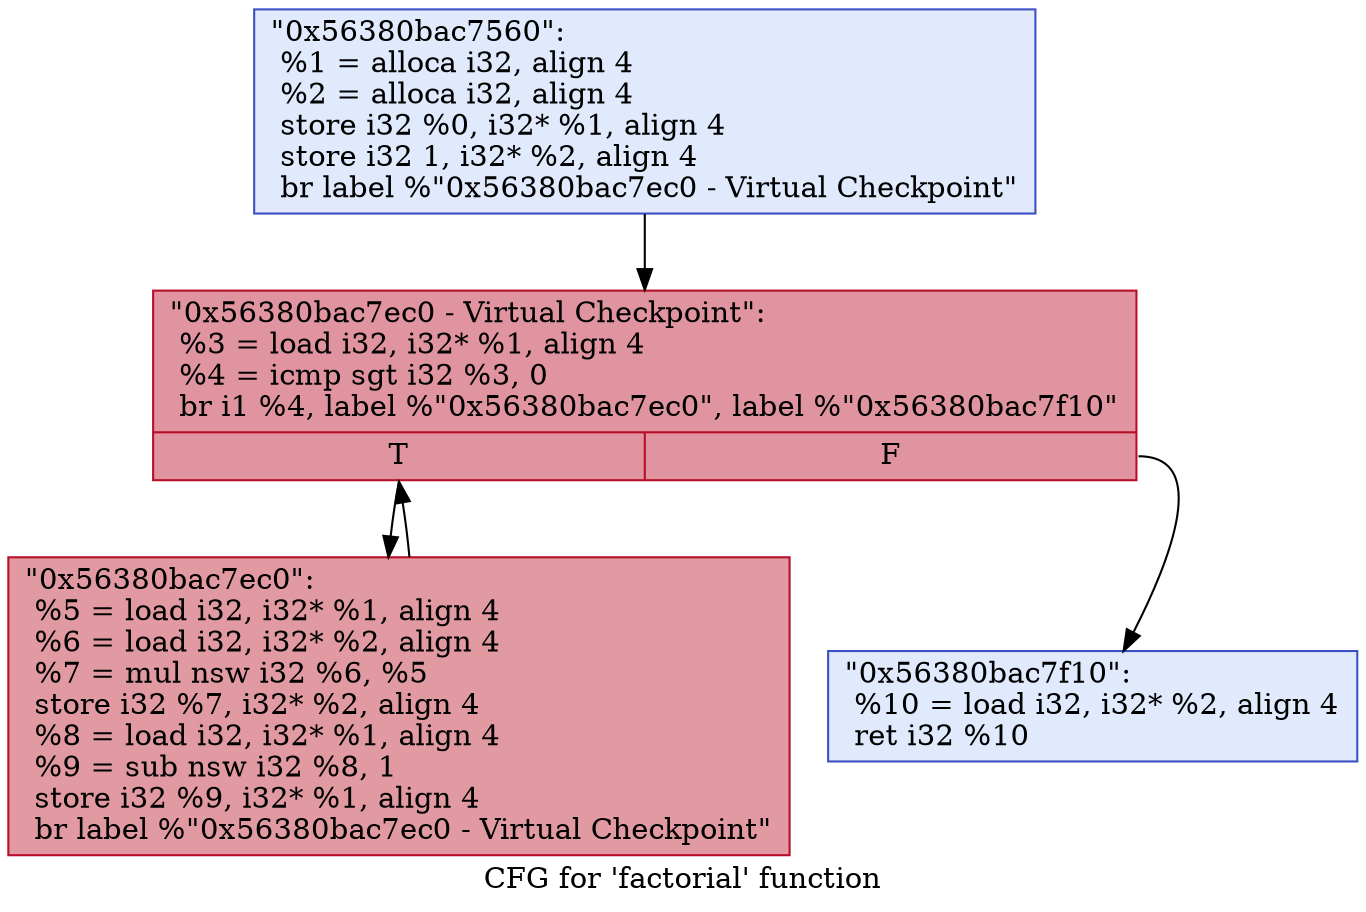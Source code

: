 digraph "CFG for 'factorial' function" {
	label="CFG for 'factorial' function";

	Node0x56380bac7560 [shape=record,color="#3d50c3ff", style=filled, fillcolor="#b9d0f970",label="{\"0x56380bac7560\":\l  %1 = alloca i32, align 4\l  %2 = alloca i32, align 4\l  store i32 %0, i32* %1, align 4\l  store i32 1, i32* %2, align 4\l  br label %\"0x56380bac7ec0 - Virtual Checkpoint\"\l}"];
	Node0x56380bac7560 -> Node0x56380bac7d40;
	Node0x56380bac7d40 [shape=record,color="#b70d28ff", style=filled, fillcolor="#b70d2870",label="{\"0x56380bac7ec0 - Virtual Checkpoint\":            \l  %3 = load i32, i32* %1, align 4\l  %4 = icmp sgt i32 %3, 0\l  br i1 %4, label %\"0x56380bac7ec0\", label %\"0x56380bac7f10\"\l|{<s0>T|<s1>F}}"];
	Node0x56380bac7d40:s0 -> Node0x56380bac7ec0;
	Node0x56380bac7d40:s1 -> Node0x56380bac7f10;
	Node0x56380bac7ec0 [shape=record,color="#b70d28ff", style=filled, fillcolor="#bb1b2c70",label="{\"0x56380bac7ec0\":                                 \l  %5 = load i32, i32* %1, align 4\l  %6 = load i32, i32* %2, align 4\l  %7 = mul nsw i32 %6, %5\l  store i32 %7, i32* %2, align 4\l  %8 = load i32, i32* %1, align 4\l  %9 = sub nsw i32 %8, 1\l  store i32 %9, i32* %1, align 4\l  br label %\"0x56380bac7ec0 - Virtual Checkpoint\"\l}"];
	Node0x56380bac7ec0 -> Node0x56380bac7d40;
	Node0x56380bac7f10 [shape=record,color="#3d50c3ff", style=filled, fillcolor="#b9d0f970",label="{\"0x56380bac7f10\":                                 \l  %10 = load i32, i32* %2, align 4\l  ret i32 %10\l}"];
}
